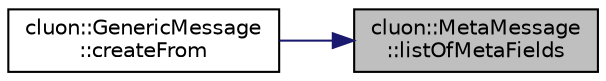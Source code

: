 digraph "cluon::MetaMessage::listOfMetaFields"
{
 // LATEX_PDF_SIZE
  edge [fontname="Helvetica",fontsize="10",labelfontname="Helvetica",labelfontsize="10"];
  node [fontname="Helvetica",fontsize="10",shape=record];
  rankdir="RL";
  Node1 [label="cluon::MetaMessage\l::listOfMetaFields",height=0.2,width=0.4,color="black", fillcolor="grey75", style="filled", fontcolor="black",tooltip=" "];
  Node1 -> Node2 [dir="back",color="midnightblue",fontsize="10",style="solid",fontname="Helvetica"];
  Node2 [label="cluon::GenericMessage\l::createFrom",height=0.2,width=0.4,color="black", fillcolor="white", style="filled",URL="$classcluon_1_1GenericMessage.html#a261bd0896ad80644d6718697cd70669c",tooltip=" "];
}
